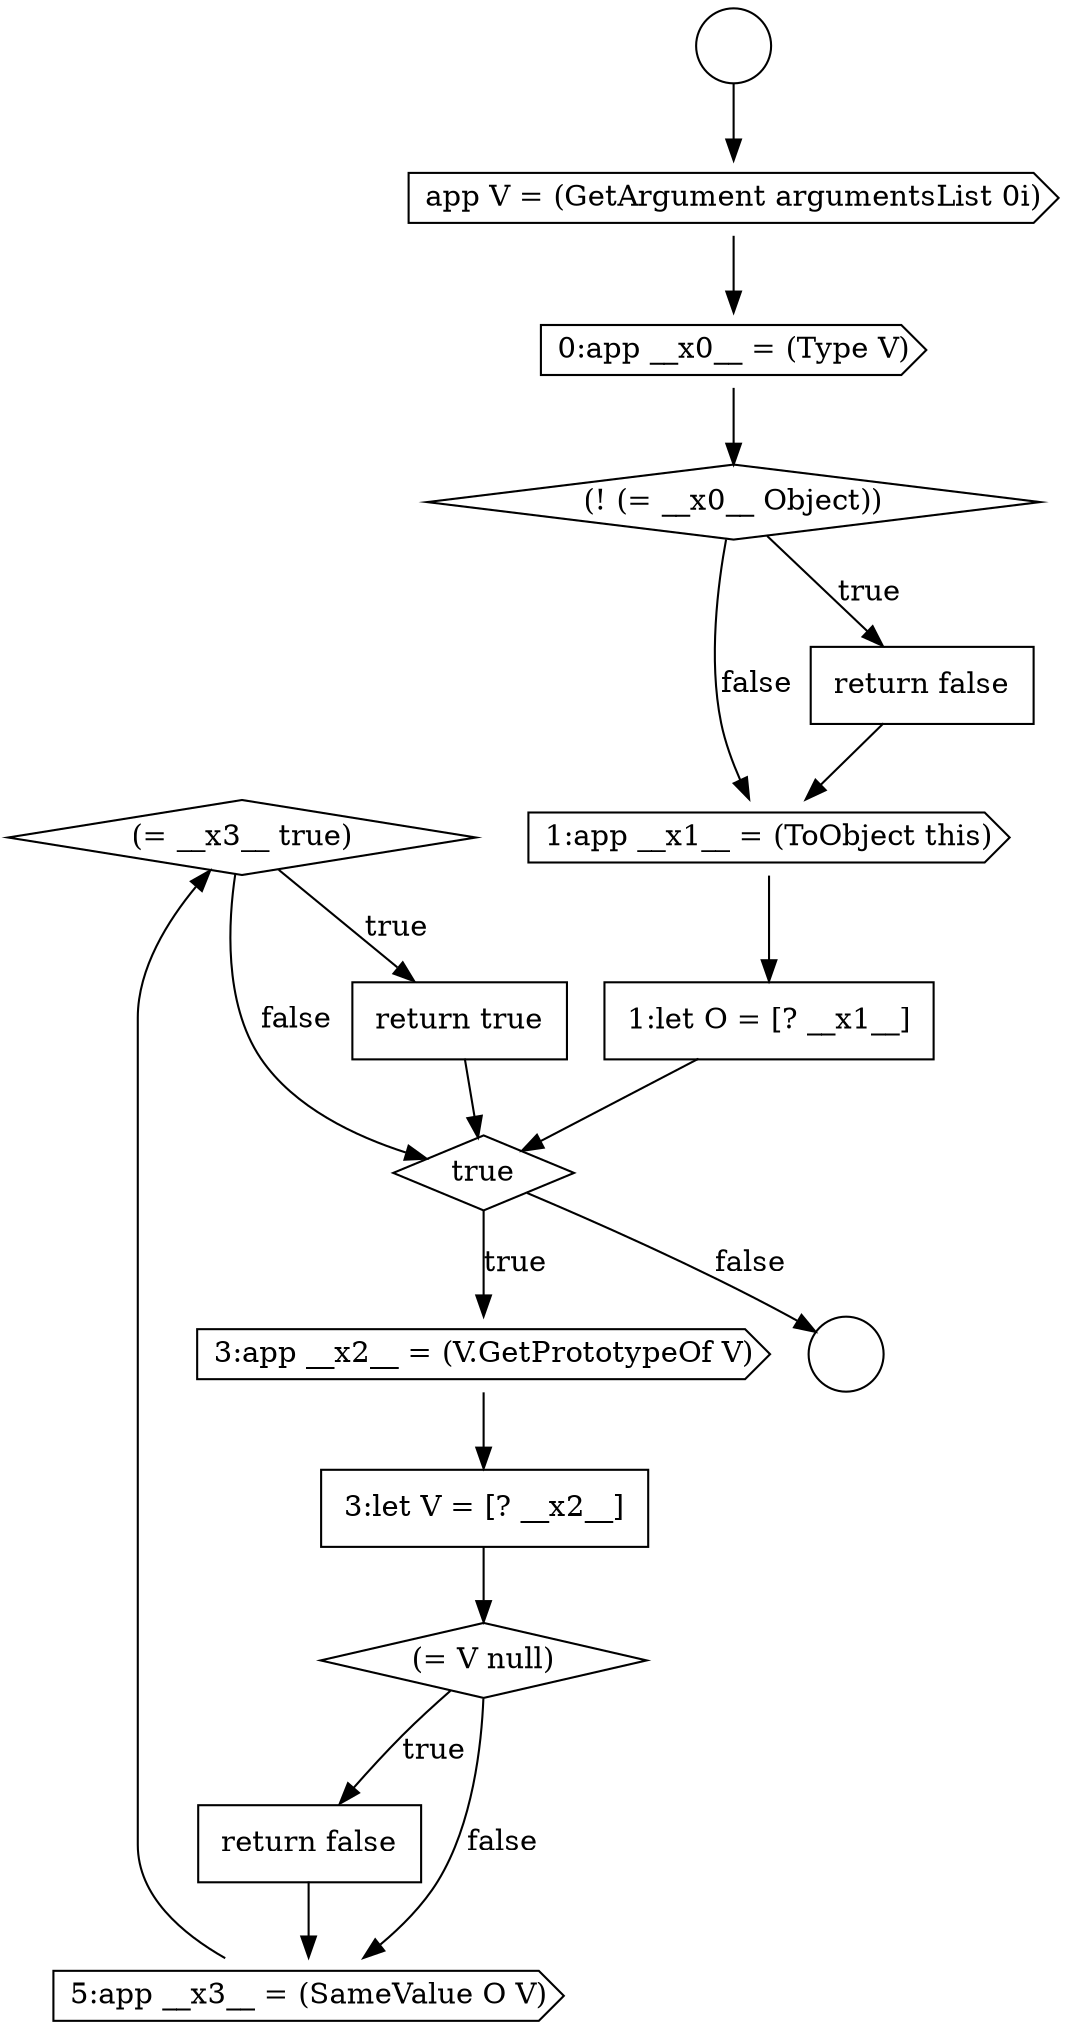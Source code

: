 digraph {
  node11160 [shape=diamond, label=<<font color="black">(= __x3__ true)</font>> color="black" fillcolor="white" style=filled]
  node11154 [shape=diamond, label=<<font color="black">true</font>> color="black" fillcolor="white" style=filled]
  node11159 [shape=cds, label=<<font color="black">5:app __x3__ = (SameValue O V)</font>> color="black" fillcolor="white" style=filled]
  node11147 [shape=circle label=" " color="black" fillcolor="white" style=filled]
  node11152 [shape=cds, label=<<font color="black">1:app __x1__ = (ToObject this)</font>> color="black" fillcolor="white" style=filled]
  node11157 [shape=diamond, label=<<font color="black">(= V null)</font>> color="black" fillcolor="white" style=filled]
  node11153 [shape=none, margin=0, label=<<font color="black">
    <table border="0" cellborder="1" cellspacing="0" cellpadding="10">
      <tr><td align="left">1:let O = [? __x1__]</td></tr>
    </table>
  </font>> color="black" fillcolor="white" style=filled]
  node11148 [shape=cds, label=<<font color="black">app V = (GetArgument argumentsList 0i)</font>> color="black" fillcolor="white" style=filled]
  node11149 [shape=cds, label=<<font color="black">0:app __x0__ = (Type V)</font>> color="black" fillcolor="white" style=filled]
  node11161 [shape=none, margin=0, label=<<font color="black">
    <table border="0" cellborder="1" cellspacing="0" cellpadding="10">
      <tr><td align="left">return true</td></tr>
    </table>
  </font>> color="black" fillcolor="white" style=filled]
  node11150 [shape=diamond, label=<<font color="black">(! (= __x0__ Object))</font>> color="black" fillcolor="white" style=filled]
  node11155 [shape=cds, label=<<font color="black">3:app __x2__ = (V.GetPrototypeOf V)</font>> color="black" fillcolor="white" style=filled]
  node11146 [shape=circle label=" " color="black" fillcolor="white" style=filled]
  node11151 [shape=none, margin=0, label=<<font color="black">
    <table border="0" cellborder="1" cellspacing="0" cellpadding="10">
      <tr><td align="left">return false</td></tr>
    </table>
  </font>> color="black" fillcolor="white" style=filled]
  node11156 [shape=none, margin=0, label=<<font color="black">
    <table border="0" cellborder="1" cellspacing="0" cellpadding="10">
      <tr><td align="left">3:let V = [? __x2__]</td></tr>
    </table>
  </font>> color="black" fillcolor="white" style=filled]
  node11158 [shape=none, margin=0, label=<<font color="black">
    <table border="0" cellborder="1" cellspacing="0" cellpadding="10">
      <tr><td align="left">return false</td></tr>
    </table>
  </font>> color="black" fillcolor="white" style=filled]
  node11151 -> node11152 [ color="black"]
  node11150 -> node11151 [label=<<font color="black">true</font>> color="black"]
  node11150 -> node11152 [label=<<font color="black">false</font>> color="black"]
  node11159 -> node11160 [ color="black"]
  node11158 -> node11159 [ color="black"]
  node11160 -> node11161 [label=<<font color="black">true</font>> color="black"]
  node11160 -> node11154 [label=<<font color="black">false</font>> color="black"]
  node11152 -> node11153 [ color="black"]
  node11153 -> node11154 [ color="black"]
  node11157 -> node11158 [label=<<font color="black">true</font>> color="black"]
  node11157 -> node11159 [label=<<font color="black">false</font>> color="black"]
  node11155 -> node11156 [ color="black"]
  node11148 -> node11149 [ color="black"]
  node11146 -> node11148 [ color="black"]
  node11149 -> node11150 [ color="black"]
  node11156 -> node11157 [ color="black"]
  node11154 -> node11155 [label=<<font color="black">true</font>> color="black"]
  node11154 -> node11147 [label=<<font color="black">false</font>> color="black"]
  node11161 -> node11154 [ color="black"]
}
